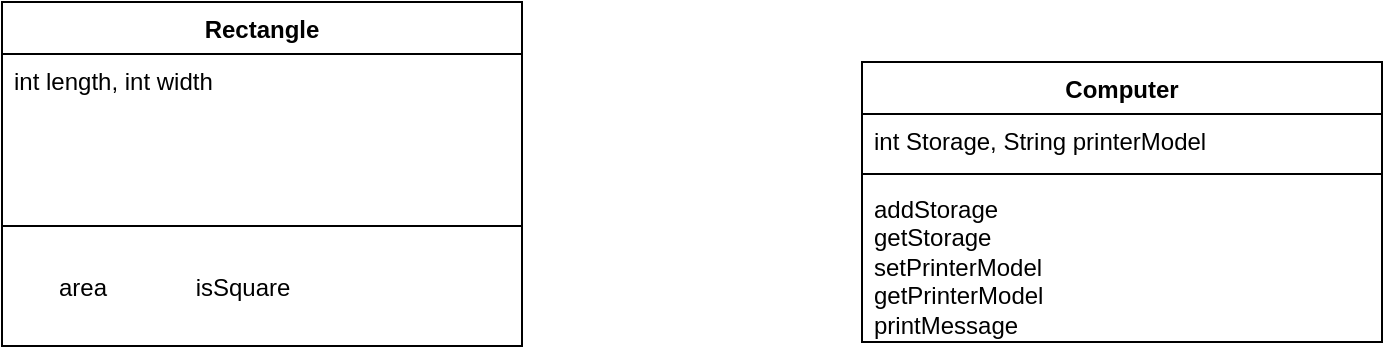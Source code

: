 <mxfile version="23.1.1" type="github">
  <diagram name="Page-1" id="gTrnwJGTTPafi8bpvPra">
    <mxGraphModel dx="954" dy="532" grid="1" gridSize="10" guides="1" tooltips="1" connect="1" arrows="1" fold="1" page="1" pageScale="1" pageWidth="827" pageHeight="1169" math="0" shadow="0">
      <root>
        <mxCell id="0" />
        <mxCell id="1" parent="0" />
        <mxCell id="O80H3P7LtCeDDDgPIbDe-7" value="Rectangle" style="swimlane;fontStyle=1;align=center;verticalAlign=top;childLayout=stackLayout;horizontal=1;startSize=26;horizontalStack=0;resizeParent=1;resizeParentMax=0;resizeLast=0;collapsible=1;marginBottom=0;whiteSpace=wrap;html=1;" vertex="1" parent="1">
          <mxGeometry x="80" y="170" width="260" height="172" as="geometry" />
        </mxCell>
        <mxCell id="O80H3P7LtCeDDDgPIbDe-8" value="int length, int width" style="text;strokeColor=none;fillColor=none;align=left;verticalAlign=top;spacingLeft=4;spacingRight=4;overflow=hidden;rotatable=0;points=[[0,0.5],[1,0.5]];portConstraint=eastwest;whiteSpace=wrap;html=1;" vertex="1" parent="O80H3P7LtCeDDDgPIbDe-7">
          <mxGeometry y="26" width="260" height="26" as="geometry" />
        </mxCell>
        <mxCell id="O80H3P7LtCeDDDgPIbDe-9" value="" style="line;strokeWidth=1;fillColor=none;align=left;verticalAlign=middle;spacingTop=-1;spacingLeft=3;spacingRight=3;rotatable=0;labelPosition=right;points=[];portConstraint=eastwest;strokeColor=inherit;" vertex="1" parent="O80H3P7LtCeDDDgPIbDe-7">
          <mxGeometry y="52" width="260" height="120" as="geometry" />
        </mxCell>
        <mxCell id="O80H3P7LtCeDDDgPIbDe-11" value="area" style="text;html=1;align=center;verticalAlign=middle;resizable=0;points=[];autosize=1;strokeColor=none;fillColor=none;" vertex="1" parent="1">
          <mxGeometry x="95" y="298" width="50" height="30" as="geometry" />
        </mxCell>
        <mxCell id="O80H3P7LtCeDDDgPIbDe-12" value="isSquare" style="text;html=1;align=center;verticalAlign=middle;resizable=0;points=[];autosize=1;strokeColor=none;fillColor=none;" vertex="1" parent="1">
          <mxGeometry x="165" y="298" width="70" height="30" as="geometry" />
        </mxCell>
        <mxCell id="O80H3P7LtCeDDDgPIbDe-13" value="Computer" style="swimlane;fontStyle=1;align=center;verticalAlign=top;childLayout=stackLayout;horizontal=1;startSize=26;horizontalStack=0;resizeParent=1;resizeParentMax=0;resizeLast=0;collapsible=1;marginBottom=0;whiteSpace=wrap;html=1;" vertex="1" parent="1">
          <mxGeometry x="510" y="200" width="260" height="140" as="geometry" />
        </mxCell>
        <mxCell id="O80H3P7LtCeDDDgPIbDe-14" value="int Storage, String printerModel" style="text;strokeColor=none;fillColor=none;align=left;verticalAlign=top;spacingLeft=4;spacingRight=4;overflow=hidden;rotatable=0;points=[[0,0.5],[1,0.5]];portConstraint=eastwest;whiteSpace=wrap;html=1;" vertex="1" parent="O80H3P7LtCeDDDgPIbDe-13">
          <mxGeometry y="26" width="260" height="26" as="geometry" />
        </mxCell>
        <mxCell id="O80H3P7LtCeDDDgPIbDe-15" value="" style="line;strokeWidth=1;fillColor=none;align=left;verticalAlign=middle;spacingTop=-1;spacingLeft=3;spacingRight=3;rotatable=0;labelPosition=right;points=[];portConstraint=eastwest;strokeColor=inherit;" vertex="1" parent="O80H3P7LtCeDDDgPIbDe-13">
          <mxGeometry y="52" width="260" height="8" as="geometry" />
        </mxCell>
        <mxCell id="O80H3P7LtCeDDDgPIbDe-16" value="addStorage&lt;br&gt;getStorage&lt;br&gt;setPrinterModel&lt;br&gt;getPrinterModel&lt;br&gt;printMessage" style="text;strokeColor=none;fillColor=none;align=left;verticalAlign=top;spacingLeft=4;spacingRight=4;overflow=hidden;rotatable=0;points=[[0,0.5],[1,0.5]];portConstraint=eastwest;whiteSpace=wrap;html=1;" vertex="1" parent="O80H3P7LtCeDDDgPIbDe-13">
          <mxGeometry y="60" width="260" height="80" as="geometry" />
        </mxCell>
      </root>
    </mxGraphModel>
  </diagram>
</mxfile>
